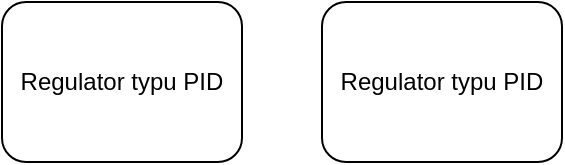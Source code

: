 <mxfile version="21.0.2" type="github">
  <diagram name="Page-1" id="J81h2vpOOWW3btrM4r2T">
    <mxGraphModel dx="705" dy="615" grid="1" gridSize="10" guides="1" tooltips="1" connect="1" arrows="1" fold="1" page="1" pageScale="1" pageWidth="850" pageHeight="1100" background="none" math="0" shadow="0">
      <root>
        <mxCell id="0" />
        <mxCell id="1" parent="0" />
        <mxCell id="Fp9Q9py_b1QLP6QahJXk-12" value="&lt;div&gt;Regulator typu PID&lt;/div&gt;" style="rounded=1;whiteSpace=wrap;html=1;fontFamily=Arial;" vertex="1" parent="1">
          <mxGeometry x="320" y="120" width="120" height="80" as="geometry" />
        </mxCell>
        <mxCell id="Fp9Q9py_b1QLP6QahJXk-13" value="&lt;div&gt;Regulator typu PID&lt;/div&gt;" style="rounded=1;whiteSpace=wrap;html=1;fontFamily=Arial;" vertex="1" parent="1">
          <mxGeometry x="480" y="120" width="120" height="80" as="geometry" />
        </mxCell>
      </root>
    </mxGraphModel>
  </diagram>
</mxfile>
